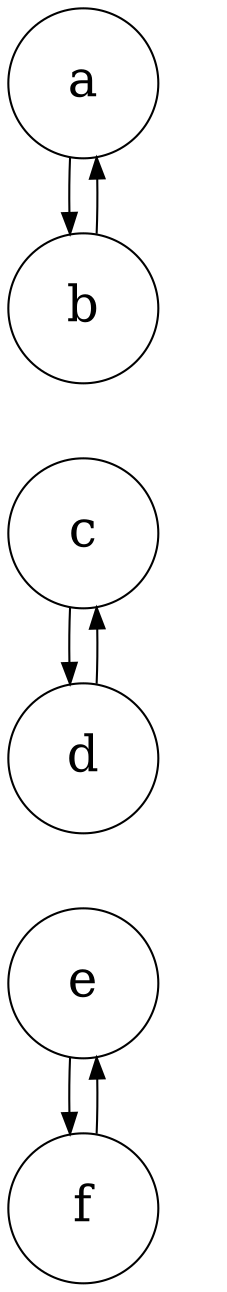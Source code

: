 digraph triple_duet {
  node [shape=circle, fixedsize=true, width=1.0, height=1.0, fontsize=24]
  a -> b -> a
  c -> d -> c
  e -> f -> e
  b -> c [style=invis]
  d -> e [style=invis]
  f -> a [style=invis]
}

